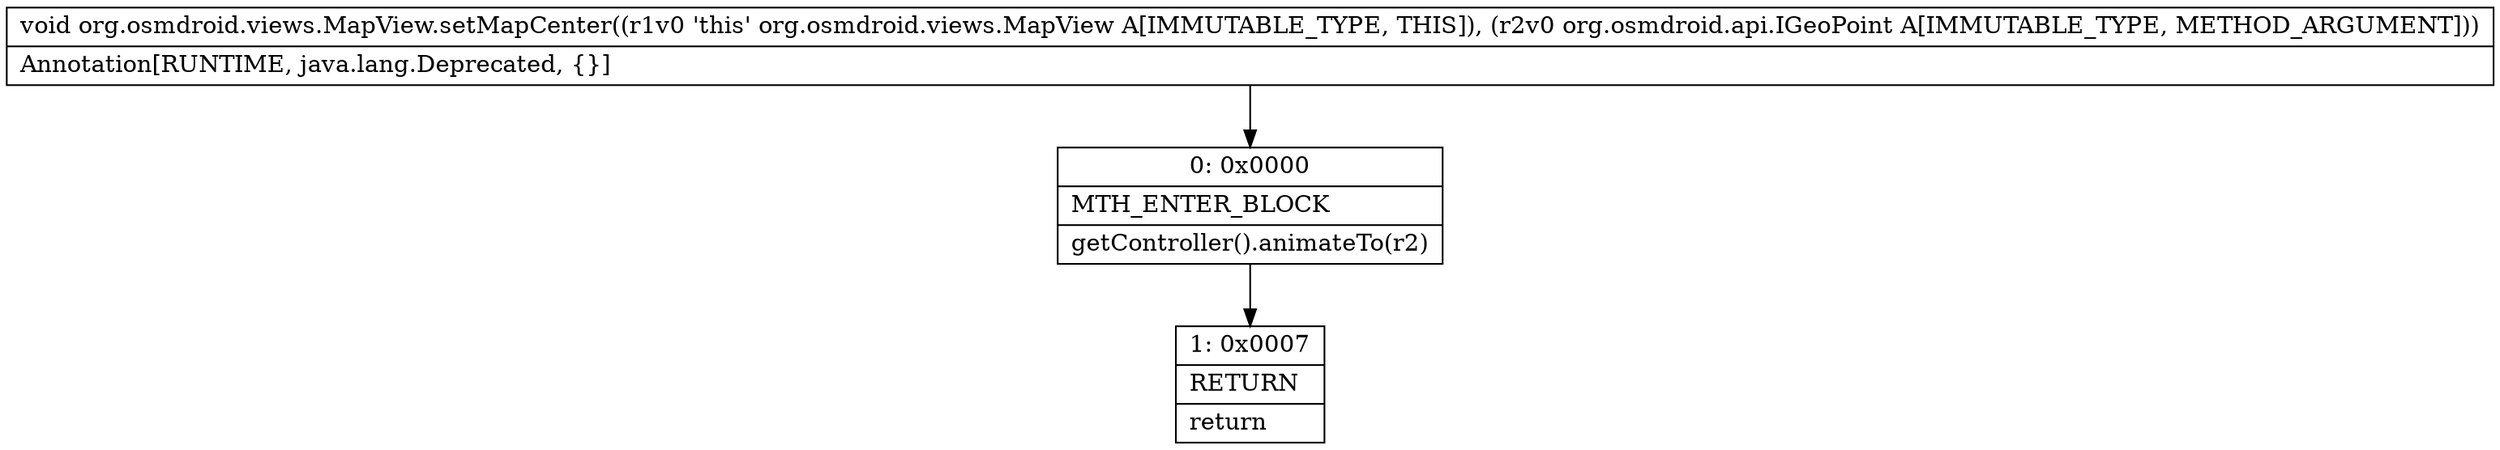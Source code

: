 digraph "CFG fororg.osmdroid.views.MapView.setMapCenter(Lorg\/osmdroid\/api\/IGeoPoint;)V" {
Node_0 [shape=record,label="{0\:\ 0x0000|MTH_ENTER_BLOCK\l|getController().animateTo(r2)\l}"];
Node_1 [shape=record,label="{1\:\ 0x0007|RETURN\l|return\l}"];
MethodNode[shape=record,label="{void org.osmdroid.views.MapView.setMapCenter((r1v0 'this' org.osmdroid.views.MapView A[IMMUTABLE_TYPE, THIS]), (r2v0 org.osmdroid.api.IGeoPoint A[IMMUTABLE_TYPE, METHOD_ARGUMENT]))  | Annotation[RUNTIME, java.lang.Deprecated, \{\}]\l}"];
MethodNode -> Node_0;
Node_0 -> Node_1;
}


